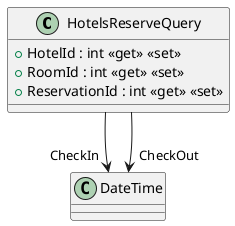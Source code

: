 @startuml
class HotelsReserveQuery {
    + HotelId : int <<get>> <<set>>
    + RoomId : int <<get>> <<set>>
    + ReservationId : int <<get>> <<set>>
}
HotelsReserveQuery --> "CheckIn" DateTime
HotelsReserveQuery --> "CheckOut" DateTime
@enduml
